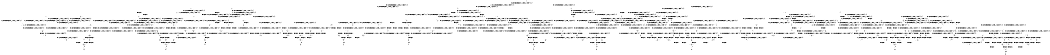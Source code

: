 digraph BCG {
size = "7, 10.5";
center = TRUE;
node [shape = circle];
0 [peripheries = 2];
0 -> 1 [label = "EX !0 !ATOMIC_EXCH_BRANCH (1, +1, TRUE, +1, 1, FALSE) !{0, 1, 2}"];
0 -> 2 [label = "EX !2 !ATOMIC_EXCH_BRANCH (1, +0, TRUE, +0, 1, TRUE) !{0, 1, 2}"];
0 -> 3 [label = "EX !1 !ATOMIC_EXCH_BRANCH (1, +1, TRUE, +1, 1, FALSE) !{0, 1, 2}"];
0 -> 4 [label = "EX !0 !ATOMIC_EXCH_BRANCH (1, +1, TRUE, +1, 1, FALSE) !{0, 1, 2}"];
1 -> 5 [label = "EX !2 !ATOMIC_EXCH_BRANCH (1, +0, TRUE, +0, 1, FALSE) !{0, 1, 2}"];
1 -> 6 [label = "EX !1 !ATOMIC_EXCH_BRANCH (1, +1, TRUE, +1, 1, TRUE) !{0, 1, 2}"];
1 -> 7 [label = "TERMINATE !0"];
2 -> 2 [label = "EX !2 !ATOMIC_EXCH_BRANCH (1, +0, TRUE, +0, 1, TRUE) !{0, 1, 2}"];
2 -> 8 [label = "EX !0 !ATOMIC_EXCH_BRANCH (1, +1, TRUE, +1, 1, FALSE) !{0, 1, 2}"];
2 -> 9 [label = "EX !1 !ATOMIC_EXCH_BRANCH (1, +1, TRUE, +1, 1, FALSE) !{0, 1, 2}"];
2 -> 10 [label = "EX !0 !ATOMIC_EXCH_BRANCH (1, +1, TRUE, +1, 1, FALSE) !{0, 1, 2}"];
3 -> 11 [label = "EX !0 !ATOMIC_EXCH_BRANCH (1, +1, TRUE, +1, 1, TRUE) !{0, 1, 2}"];
3 -> 12 [label = "EX !2 !ATOMIC_EXCH_BRANCH (1, +0, TRUE, +0, 1, FALSE) !{0, 1, 2}"];
3 -> 13 [label = "TERMINATE !1"];
3 -> 14 [label = "EX !0 !ATOMIC_EXCH_BRANCH (1, +1, TRUE, +1, 1, TRUE) !{0, 1, 2}"];
4 -> 15 [label = "EX !1 !ATOMIC_EXCH_BRANCH (1, +1, TRUE, +1, 1, TRUE) !{0, 1, 2}"];
4 -> 16 [label = "EX !2 !ATOMIC_EXCH_BRANCH (1, +0, TRUE, +0, 1, FALSE) !{0, 1, 2}"];
4 -> 17 [label = "EX !1 !ATOMIC_EXCH_BRANCH (1, +1, TRUE, +1, 1, TRUE) !{0, 1, 2}"];
4 -> 18 [label = "TERMINATE !0"];
5 -> 19 [label = "EX !1 !ATOMIC_EXCH_BRANCH (1, +1, TRUE, +1, 1, FALSE) !{0, 1, 2}"];
5 -> 20 [label = "TERMINATE !0"];
5 -> 21 [label = "TERMINATE !2"];
6 -> 6 [label = "EX !1 !ATOMIC_EXCH_BRANCH (1, +1, TRUE, +1, 1, TRUE) !{0, 1, 2}"];
6 -> 22 [label = "EX !2 !ATOMIC_EXCH_BRANCH (1, +0, TRUE, +0, 1, FALSE) !{0, 1, 2}"];
6 -> 23 [label = "TERMINATE !0"];
7 -> 24 [label = "EX !2 !ATOMIC_EXCH_BRANCH (1, +0, TRUE, +0, 1, FALSE) !{1, 2}"];
7 -> 25 [label = "EX !1 !ATOMIC_EXCH_BRANCH (1, +1, TRUE, +1, 1, TRUE) !{1, 2}"];
7 -> 26 [label = "EX !1 !ATOMIC_EXCH_BRANCH (1, +1, TRUE, +1, 1, TRUE) !{1, 2}"];
8 -> 5 [label = "EX !2 !ATOMIC_EXCH_BRANCH (1, +0, TRUE, +0, 1, FALSE) !{0, 1, 2}"];
8 -> 27 [label = "EX !1 !ATOMIC_EXCH_BRANCH (1, +1, TRUE, +1, 1, TRUE) !{0, 1, 2}"];
8 -> 28 [label = "TERMINATE !0"];
9 -> 12 [label = "EX !2 !ATOMIC_EXCH_BRANCH (1, +0, TRUE, +0, 1, FALSE) !{0, 1, 2}"];
9 -> 29 [label = "EX !0 !ATOMIC_EXCH_BRANCH (1, +1, TRUE, +1, 1, TRUE) !{0, 1, 2}"];
9 -> 30 [label = "TERMINATE !1"];
9 -> 31 [label = "EX !0 !ATOMIC_EXCH_BRANCH (1, +1, TRUE, +1, 1, TRUE) !{0, 1, 2}"];
10 -> 32 [label = "EX !1 !ATOMIC_EXCH_BRANCH (1, +1, TRUE, +1, 1, TRUE) !{0, 1, 2}"];
10 -> 16 [label = "EX !2 !ATOMIC_EXCH_BRANCH (1, +0, TRUE, +0, 1, FALSE) !{0, 1, 2}"];
10 -> 33 [label = "EX !1 !ATOMIC_EXCH_BRANCH (1, +1, TRUE, +1, 1, TRUE) !{0, 1, 2}"];
10 -> 34 [label = "TERMINATE !0"];
11 -> 11 [label = "EX !0 !ATOMIC_EXCH_BRANCH (1, +1, TRUE, +1, 1, TRUE) !{0, 1, 2}"];
11 -> 35 [label = "EX !2 !ATOMIC_EXCH_BRANCH (1, +0, TRUE, +0, 1, FALSE) !{0, 1, 2}"];
11 -> 36 [label = "TERMINATE !1"];
11 -> 14 [label = "EX !0 !ATOMIC_EXCH_BRANCH (1, +1, TRUE, +1, 1, TRUE) !{0, 1, 2}"];
12 -> 19 [label = "EX !0 !ATOMIC_EXCH_BRANCH (1, +1, TRUE, +1, 1, FALSE) !{0, 1, 2}"];
12 -> 37 [label = "TERMINATE !2"];
12 -> 38 [label = "TERMINATE !1"];
12 -> 39 [label = "EX !0 !ATOMIC_EXCH_BRANCH (1, +1, TRUE, +1, 1, FALSE) !{0, 1, 2}"];
13 -> 40 [label = "EX !0 !ATOMIC_EXCH_BRANCH (1, +1, TRUE, +1, 1, TRUE) !{0, 2}"];
13 -> 41 [label = "EX !2 !ATOMIC_EXCH_BRANCH (1, +0, TRUE, +0, 1, FALSE) !{0, 2}"];
13 -> 42 [label = "EX !0 !ATOMIC_EXCH_BRANCH (1, +1, TRUE, +1, 1, TRUE) !{0, 2}"];
14 -> 14 [label = "EX !0 !ATOMIC_EXCH_BRANCH (1, +1, TRUE, +1, 1, TRUE) !{0, 1, 2}"];
14 -> 43 [label = "EX !2 !ATOMIC_EXCH_BRANCH (1, +0, TRUE, +0, 1, FALSE) !{0, 1, 2}"];
14 -> 44 [label = "TERMINATE !1"];
15 -> 45 [label = "EX !2 !ATOMIC_EXCH_BRANCH (1, +0, TRUE, +0, 1, FALSE) !{0, 1, 2}"];
15 -> 15 [label = "EX !1 !ATOMIC_EXCH_BRANCH (1, +1, TRUE, +1, 1, TRUE) !{0, 1, 2}"];
15 -> 46 [label = "EX !2 !ATOMIC_EXCH_BRANCH (1, +0, TRUE, +0, 1, FALSE) !{0, 1, 2}"];
15 -> 47 [label = "TERMINATE !0"];
16 -> 48 [label = "EX !1 !ATOMIC_EXCH_BRANCH (1, +1, TRUE, +1, 1, FALSE) !{0, 1, 2}"];
16 -> 39 [label = "EX !1 !ATOMIC_EXCH_BRANCH (1, +1, TRUE, +1, 1, FALSE) !{0, 1, 2}"];
16 -> 49 [label = "TERMINATE !0"];
16 -> 50 [label = "TERMINATE !2"];
17 -> 15 [label = "EX !1 !ATOMIC_EXCH_BRANCH (1, +1, TRUE, +1, 1, TRUE) !{0, 1, 2}"];
17 -> 17 [label = "EX !1 !ATOMIC_EXCH_BRANCH (1, +1, TRUE, +1, 1, TRUE) !{0, 1, 2}"];
17 -> 51 [label = "EX !2 !ATOMIC_EXCH_BRANCH (1, +0, TRUE, +0, 1, FALSE) !{0, 1, 2}"];
17 -> 52 [label = "TERMINATE !0"];
18 -> 53 [label = "EX !2 !ATOMIC_EXCH_BRANCH (1, +0, TRUE, +0, 1, FALSE) !{1, 2}"];
18 -> 54 [label = "EX !1 !ATOMIC_EXCH_BRANCH (1, +1, TRUE, +1, 1, TRUE) !{1, 2}"];
19 -> 55 [label = "TERMINATE !0"];
19 -> 56 [label = "TERMINATE !2"];
19 -> 57 [label = "TERMINATE !1"];
20 -> 58 [label = "EX !1 !ATOMIC_EXCH_BRANCH (1, +1, TRUE, +1, 1, FALSE) !{1, 2}"];
20 -> 59 [label = "TERMINATE !2"];
20 -> 60 [label = "EX !1 !ATOMIC_EXCH_BRANCH (1, +1, TRUE, +1, 1, FALSE) !{1, 2}"];
21 -> 61 [label = "EX !1 !ATOMIC_EXCH_BRANCH (1, +1, TRUE, +1, 1, FALSE) !{0, 1}"];
21 -> 59 [label = "TERMINATE !0"];
22 -> 19 [label = "EX !1 !ATOMIC_EXCH_BRANCH (1, +1, TRUE, +1, 1, FALSE) !{0, 1, 2}"];
22 -> 62 [label = "TERMINATE !0"];
22 -> 63 [label = "TERMINATE !2"];
23 -> 25 [label = "EX !1 !ATOMIC_EXCH_BRANCH (1, +1, TRUE, +1, 1, TRUE) !{1, 2}"];
23 -> 64 [label = "EX !2 !ATOMIC_EXCH_BRANCH (1, +0, TRUE, +0, 1, FALSE) !{1, 2}"];
23 -> 26 [label = "EX !1 !ATOMIC_EXCH_BRANCH (1, +1, TRUE, +1, 1, TRUE) !{1, 2}"];
24 -> 58 [label = "EX !1 !ATOMIC_EXCH_BRANCH (1, +1, TRUE, +1, 1, FALSE) !{1, 2}"];
24 -> 59 [label = "TERMINATE !2"];
24 -> 60 [label = "EX !1 !ATOMIC_EXCH_BRANCH (1, +1, TRUE, +1, 1, FALSE) !{1, 2}"];
25 -> 25 [label = "EX !1 !ATOMIC_EXCH_BRANCH (1, +1, TRUE, +1, 1, TRUE) !{1, 2}"];
25 -> 64 [label = "EX !2 !ATOMIC_EXCH_BRANCH (1, +0, TRUE, +0, 1, FALSE) !{1, 2}"];
25 -> 26 [label = "EX !1 !ATOMIC_EXCH_BRANCH (1, +1, TRUE, +1, 1, TRUE) !{1, 2}"];
26 -> 65 [label = "EX !2 !ATOMIC_EXCH_BRANCH (1, +0, TRUE, +0, 1, FALSE) !{1, 2}"];
26 -> 26 [label = "EX !1 !ATOMIC_EXCH_BRANCH (1, +1, TRUE, +1, 1, TRUE) !{1, 2}"];
26 -> 66 [label = "EX !2 !ATOMIC_EXCH_BRANCH (1, +0, TRUE, +0, 1, FALSE) !{1, 2}"];
27 -> 27 [label = "EX !1 !ATOMIC_EXCH_BRANCH (1, +1, TRUE, +1, 1, TRUE) !{0, 1, 2}"];
27 -> 22 [label = "EX !2 !ATOMIC_EXCH_BRANCH (1, +0, TRUE, +0, 1, FALSE) !{0, 1, 2}"];
27 -> 67 [label = "TERMINATE !0"];
28 -> 24 [label = "EX !2 !ATOMIC_EXCH_BRANCH (1, +0, TRUE, +0, 1, FALSE) !{1, 2}"];
28 -> 68 [label = "EX !1 !ATOMIC_EXCH_BRANCH (1, +1, TRUE, +1, 1, TRUE) !{1, 2}"];
28 -> 69 [label = "EX !1 !ATOMIC_EXCH_BRANCH (1, +1, TRUE, +1, 1, TRUE) !{1, 2}"];
29 -> 29 [label = "EX !0 !ATOMIC_EXCH_BRANCH (1, +1, TRUE, +1, 1, TRUE) !{0, 1, 2}"];
29 -> 35 [label = "EX !2 !ATOMIC_EXCH_BRANCH (1, +0, TRUE, +0, 1, FALSE) !{0, 1, 2}"];
29 -> 70 [label = "TERMINATE !1"];
29 -> 31 [label = "EX !0 !ATOMIC_EXCH_BRANCH (1, +1, TRUE, +1, 1, TRUE) !{0, 1, 2}"];
30 -> 41 [label = "EX !2 !ATOMIC_EXCH_BRANCH (1, +0, TRUE, +0, 1, FALSE) !{0, 2}"];
30 -> 71 [label = "EX !0 !ATOMIC_EXCH_BRANCH (1, +1, TRUE, +1, 1, TRUE) !{0, 2}"];
30 -> 72 [label = "EX !0 !ATOMIC_EXCH_BRANCH (1, +1, TRUE, +1, 1, TRUE) !{0, 2}"];
31 -> 31 [label = "EX !0 !ATOMIC_EXCH_BRANCH (1, +1, TRUE, +1, 1, TRUE) !{0, 1, 2}"];
31 -> 43 [label = "EX !2 !ATOMIC_EXCH_BRANCH (1, +0, TRUE, +0, 1, FALSE) !{0, 1, 2}"];
31 -> 73 [label = "TERMINATE !1"];
32 -> 45 [label = "EX !2 !ATOMIC_EXCH_BRANCH (1, +0, TRUE, +0, 1, FALSE) !{0, 1, 2}"];
32 -> 32 [label = "EX !1 !ATOMIC_EXCH_BRANCH (1, +1, TRUE, +1, 1, TRUE) !{0, 1, 2}"];
32 -> 46 [label = "EX !2 !ATOMIC_EXCH_BRANCH (1, +0, TRUE, +0, 1, FALSE) !{0, 1, 2}"];
32 -> 74 [label = "TERMINATE !0"];
33 -> 32 [label = "EX !1 !ATOMIC_EXCH_BRANCH (1, +1, TRUE, +1, 1, TRUE) !{0, 1, 2}"];
33 -> 33 [label = "EX !1 !ATOMIC_EXCH_BRANCH (1, +1, TRUE, +1, 1, TRUE) !{0, 1, 2}"];
33 -> 51 [label = "EX !2 !ATOMIC_EXCH_BRANCH (1, +0, TRUE, +0, 1, FALSE) !{0, 1, 2}"];
33 -> 75 [label = "TERMINATE !0"];
34 -> 53 [label = "EX !2 !ATOMIC_EXCH_BRANCH (1, +0, TRUE, +0, 1, FALSE) !{1, 2}"];
34 -> 76 [label = "EX !1 !ATOMIC_EXCH_BRANCH (1, +1, TRUE, +1, 1, TRUE) !{1, 2}"];
35 -> 19 [label = "EX !0 !ATOMIC_EXCH_BRANCH (1, +1, TRUE, +1, 1, FALSE) !{0, 1, 2}"];
35 -> 77 [label = "TERMINATE !2"];
35 -> 78 [label = "TERMINATE !1"];
35 -> 39 [label = "EX !0 !ATOMIC_EXCH_BRANCH (1, +1, TRUE, +1, 1, FALSE) !{0, 1, 2}"];
36 -> 40 [label = "EX !0 !ATOMIC_EXCH_BRANCH (1, +1, TRUE, +1, 1, TRUE) !{0, 2}"];
36 -> 79 [label = "EX !2 !ATOMIC_EXCH_BRANCH (1, +0, TRUE, +0, 1, FALSE) !{0, 2}"];
36 -> 42 [label = "EX !0 !ATOMIC_EXCH_BRANCH (1, +1, TRUE, +1, 1, TRUE) !{0, 2}"];
37 -> 61 [label = "EX !0 !ATOMIC_EXCH_BRANCH (1, +1, TRUE, +1, 1, FALSE) !{0, 1}"];
37 -> 80 [label = "TERMINATE !1"];
37 -> 81 [label = "EX !0 !ATOMIC_EXCH_BRANCH (1, +1, TRUE, +1, 1, FALSE) !{0, 1}"];
38 -> 82 [label = "EX !0 !ATOMIC_EXCH_BRANCH (1, +1, TRUE, +1, 1, FALSE) !{0, 2}"];
38 -> 80 [label = "TERMINATE !2"];
38 -> 83 [label = "EX !0 !ATOMIC_EXCH_BRANCH (1, +1, TRUE, +1, 1, FALSE) !{0, 2}"];
39 -> 84 [label = "TERMINATE !0"];
39 -> 85 [label = "TERMINATE !2"];
39 -> 86 [label = "TERMINATE !1"];
40 -> 40 [label = "EX !0 !ATOMIC_EXCH_BRANCH (1, +1, TRUE, +1, 1, TRUE) !{0, 2}"];
40 -> 79 [label = "EX !2 !ATOMIC_EXCH_BRANCH (1, +0, TRUE, +0, 1, FALSE) !{0, 2}"];
40 -> 42 [label = "EX !0 !ATOMIC_EXCH_BRANCH (1, +1, TRUE, +1, 1, TRUE) !{0, 2}"];
41 -> 82 [label = "EX !0 !ATOMIC_EXCH_BRANCH (1, +1, TRUE, +1, 1, FALSE) !{0, 2}"];
41 -> 80 [label = "TERMINATE !2"];
41 -> 83 [label = "EX !0 !ATOMIC_EXCH_BRANCH (1, +1, TRUE, +1, 1, FALSE) !{0, 2}"];
42 -> 87 [label = "EX !2 !ATOMIC_EXCH_BRANCH (1, +0, TRUE, +0, 1, FALSE) !{0, 2}"];
42 -> 42 [label = "EX !0 !ATOMIC_EXCH_BRANCH (1, +1, TRUE, +1, 1, TRUE) !{0, 2}"];
42 -> 88 [label = "EX !2 !ATOMIC_EXCH_BRANCH (1, +0, TRUE, +0, 1, FALSE) !{0, 2}"];
43 -> 39 [label = "EX !0 !ATOMIC_EXCH_BRANCH (1, +1, TRUE, +1, 1, FALSE) !{0, 1, 2}"];
43 -> 89 [label = "TERMINATE !2"];
43 -> 90 [label = "TERMINATE !1"];
44 -> 91 [label = "EX !0 !ATOMIC_EXCH_BRANCH (1, +1, TRUE, +1, 1, TRUE) !{0, 2}"];
44 -> 92 [label = "EX !2 !ATOMIC_EXCH_BRANCH (1, +0, TRUE, +0, 1, FALSE) !{0, 2}"];
45 -> 93 [label = "EX !1 !ATOMIC_EXCH_BRANCH (1, +1, TRUE, +1, 1, FALSE) !{0, 1, 2}"];
45 -> 94 [label = "TERMINATE !0"];
45 -> 95 [label = "TERMINATE !2"];
46 -> 48 [label = "EX !1 !ATOMIC_EXCH_BRANCH (1, +1, TRUE, +1, 1, FALSE) !{0, 1, 2}"];
46 -> 96 [label = "TERMINATE !0"];
46 -> 97 [label = "TERMINATE !2"];
47 -> 98 [label = "EX !1 !ATOMIC_EXCH_BRANCH (1, +1, TRUE, +1, 1, TRUE) !{1, 2}"];
47 -> 99 [label = "EX !2 !ATOMIC_EXCH_BRANCH (1, +0, TRUE, +0, 1, FALSE) !{1, 2}"];
48 -> 100 [label = "TERMINATE !0"];
48 -> 101 [label = "TERMINATE !2"];
48 -> 102 [label = "TERMINATE !1"];
49 -> 103 [label = "EX !1 !ATOMIC_EXCH_BRANCH (1, +1, TRUE, +1, 1, FALSE) !{1, 2}"];
49 -> 104 [label = "TERMINATE !2"];
50 -> 105 [label = "EX !1 !ATOMIC_EXCH_BRANCH (1, +1, TRUE, +1, 1, FALSE) !{0, 1}"];
50 -> 104 [label = "TERMINATE !0"];
51 -> 48 [label = "EX !1 !ATOMIC_EXCH_BRANCH (1, +1, TRUE, +1, 1, FALSE) !{0, 1, 2}"];
51 -> 39 [label = "EX !1 !ATOMIC_EXCH_BRANCH (1, +1, TRUE, +1, 1, FALSE) !{0, 1, 2}"];
51 -> 106 [label = "TERMINATE !0"];
51 -> 107 [label = "TERMINATE !2"];
52 -> 54 [label = "EX !1 !ATOMIC_EXCH_BRANCH (1, +1, TRUE, +1, 1, TRUE) !{1, 2}"];
52 -> 108 [label = "EX !2 !ATOMIC_EXCH_BRANCH (1, +0, TRUE, +0, 1, FALSE) !{1, 2}"];
53 -> 103 [label = "EX !1 !ATOMIC_EXCH_BRANCH (1, +1, TRUE, +1, 1, FALSE) !{1, 2}"];
53 -> 104 [label = "TERMINATE !2"];
54 -> 54 [label = "EX !1 !ATOMIC_EXCH_BRANCH (1, +1, TRUE, +1, 1, TRUE) !{1, 2}"];
54 -> 108 [label = "EX !2 !ATOMIC_EXCH_BRANCH (1, +0, TRUE, +0, 1, FALSE) !{1, 2}"];
55 -> 109 [label = "TERMINATE !2"];
55 -> 110 [label = "TERMINATE !1"];
56 -> 109 [label = "TERMINATE !0"];
56 -> 111 [label = "TERMINATE !1"];
57 -> 110 [label = "TERMINATE !0"];
57 -> 111 [label = "TERMINATE !2"];
58 -> 109 [label = "TERMINATE !2"];
58 -> 110 [label = "TERMINATE !1"];
59 -> 112 [label = "EX !1 !ATOMIC_EXCH_BRANCH (1, +1, TRUE, +1, 1, FALSE) !{1}"];
59 -> 113 [label = "EX !1 !ATOMIC_EXCH_BRANCH (1, +1, TRUE, +1, 1, FALSE) !{1}"];
60 -> 114 [label = "TERMINATE !2"];
60 -> 115 [label = "TERMINATE !1"];
61 -> 109 [label = "TERMINATE !0"];
61 -> 111 [label = "TERMINATE !1"];
62 -> 58 [label = "EX !1 !ATOMIC_EXCH_BRANCH (1, +1, TRUE, +1, 1, FALSE) !{1, 2}"];
62 -> 116 [label = "TERMINATE !2"];
62 -> 60 [label = "EX !1 !ATOMIC_EXCH_BRANCH (1, +1, TRUE, +1, 1, FALSE) !{1, 2}"];
63 -> 61 [label = "EX !1 !ATOMIC_EXCH_BRANCH (1, +1, TRUE, +1, 1, FALSE) !{0, 1}"];
63 -> 116 [label = "TERMINATE !0"];
64 -> 58 [label = "EX !1 !ATOMIC_EXCH_BRANCH (1, +1, TRUE, +1, 1, FALSE) !{1, 2}"];
64 -> 116 [label = "TERMINATE !2"];
64 -> 60 [label = "EX !1 !ATOMIC_EXCH_BRANCH (1, +1, TRUE, +1, 1, FALSE) !{1, 2}"];
65 -> 117 [label = "EX !1 !ATOMIC_EXCH_BRANCH (1, +1, TRUE, +1, 1, FALSE) !{1, 2}"];
65 -> 118 [label = "TERMINATE !2"];
65 -> 60 [label = "EX !1 !ATOMIC_EXCH_BRANCH (1, +1, TRUE, +1, 1, FALSE) !{1, 2}"];
66 -> 60 [label = "EX !1 !ATOMIC_EXCH_BRANCH (1, +1, TRUE, +1, 1, FALSE) !{1, 2}"];
66 -> 119 [label = "TERMINATE !2"];
67 -> 68 [label = "EX !1 !ATOMIC_EXCH_BRANCH (1, +1, TRUE, +1, 1, TRUE) !{1, 2}"];
67 -> 64 [label = "EX !2 !ATOMIC_EXCH_BRANCH (1, +0, TRUE, +0, 1, FALSE) !{1, 2}"];
67 -> 69 [label = "EX !1 !ATOMIC_EXCH_BRANCH (1, +1, TRUE, +1, 1, TRUE) !{1, 2}"];
68 -> 68 [label = "EX !1 !ATOMIC_EXCH_BRANCH (1, +1, TRUE, +1, 1, TRUE) !{1, 2}"];
68 -> 64 [label = "EX !2 !ATOMIC_EXCH_BRANCH (1, +0, TRUE, +0, 1, FALSE) !{1, 2}"];
68 -> 69 [label = "EX !1 !ATOMIC_EXCH_BRANCH (1, +1, TRUE, +1, 1, TRUE) !{1, 2}"];
69 -> 65 [label = "EX !2 !ATOMIC_EXCH_BRANCH (1, +0, TRUE, +0, 1, FALSE) !{1, 2}"];
69 -> 69 [label = "EX !1 !ATOMIC_EXCH_BRANCH (1, +1, TRUE, +1, 1, TRUE) !{1, 2}"];
69 -> 66 [label = "EX !2 !ATOMIC_EXCH_BRANCH (1, +0, TRUE, +0, 1, FALSE) !{1, 2}"];
70 -> 71 [label = "EX !0 !ATOMIC_EXCH_BRANCH (1, +1, TRUE, +1, 1, TRUE) !{0, 2}"];
70 -> 79 [label = "EX !2 !ATOMIC_EXCH_BRANCH (1, +0, TRUE, +0, 1, FALSE) !{0, 2}"];
70 -> 72 [label = "EX !0 !ATOMIC_EXCH_BRANCH (1, +1, TRUE, +1, 1, TRUE) !{0, 2}"];
71 -> 71 [label = "EX !0 !ATOMIC_EXCH_BRANCH (1, +1, TRUE, +1, 1, TRUE) !{0, 2}"];
71 -> 79 [label = "EX !2 !ATOMIC_EXCH_BRANCH (1, +0, TRUE, +0, 1, FALSE) !{0, 2}"];
71 -> 72 [label = "EX !0 !ATOMIC_EXCH_BRANCH (1, +1, TRUE, +1, 1, TRUE) !{0, 2}"];
72 -> 87 [label = "EX !2 !ATOMIC_EXCH_BRANCH (1, +0, TRUE, +0, 1, FALSE) !{0, 2}"];
72 -> 72 [label = "EX !0 !ATOMIC_EXCH_BRANCH (1, +1, TRUE, +1, 1, TRUE) !{0, 2}"];
72 -> 88 [label = "EX !2 !ATOMIC_EXCH_BRANCH (1, +0, TRUE, +0, 1, FALSE) !{0, 2}"];
73 -> 120 [label = "EX !0 !ATOMIC_EXCH_BRANCH (1, +1, TRUE, +1, 1, TRUE) !{0, 2}"];
73 -> 92 [label = "EX !2 !ATOMIC_EXCH_BRANCH (1, +0, TRUE, +0, 1, FALSE) !{0, 2}"];
74 -> 121 [label = "EX !1 !ATOMIC_EXCH_BRANCH (1, +1, TRUE, +1, 1, TRUE) !{1, 2}"];
74 -> 99 [label = "EX !2 !ATOMIC_EXCH_BRANCH (1, +0, TRUE, +0, 1, FALSE) !{1, 2}"];
75 -> 76 [label = "EX !1 !ATOMIC_EXCH_BRANCH (1, +1, TRUE, +1, 1, TRUE) !{1, 2}"];
75 -> 108 [label = "EX !2 !ATOMIC_EXCH_BRANCH (1, +0, TRUE, +0, 1, FALSE) !{1, 2}"];
76 -> 76 [label = "EX !1 !ATOMIC_EXCH_BRANCH (1, +1, TRUE, +1, 1, TRUE) !{1, 2}"];
76 -> 108 [label = "EX !2 !ATOMIC_EXCH_BRANCH (1, +0, TRUE, +0, 1, FALSE) !{1, 2}"];
77 -> 61 [label = "EX !0 !ATOMIC_EXCH_BRANCH (1, +1, TRUE, +1, 1, FALSE) !{0, 1}"];
77 -> 122 [label = "TERMINATE !1"];
77 -> 81 [label = "EX !0 !ATOMIC_EXCH_BRANCH (1, +1, TRUE, +1, 1, FALSE) !{0, 1}"];
78 -> 82 [label = "EX !0 !ATOMIC_EXCH_BRANCH (1, +1, TRUE, +1, 1, FALSE) !{0, 2}"];
78 -> 122 [label = "TERMINATE !2"];
78 -> 83 [label = "EX !0 !ATOMIC_EXCH_BRANCH (1, +1, TRUE, +1, 1, FALSE) !{0, 2}"];
79 -> 82 [label = "EX !0 !ATOMIC_EXCH_BRANCH (1, +1, TRUE, +1, 1, FALSE) !{0, 2}"];
79 -> 122 [label = "TERMINATE !2"];
79 -> 83 [label = "EX !0 !ATOMIC_EXCH_BRANCH (1, +1, TRUE, +1, 1, FALSE) !{0, 2}"];
80 -> 123 [label = "EX !0 !ATOMIC_EXCH_BRANCH (1, +1, TRUE, +1, 1, FALSE) !{0}"];
80 -> 124 [label = "EX !0 !ATOMIC_EXCH_BRANCH (1, +1, TRUE, +1, 1, FALSE) !{0}"];
81 -> 125 [label = "TERMINATE !0"];
81 -> 126 [label = "TERMINATE !1"];
82 -> 110 [label = "TERMINATE !0"];
82 -> 111 [label = "TERMINATE !2"];
83 -> 127 [label = "TERMINATE !0"];
83 -> 128 [label = "TERMINATE !2"];
84 -> 129 [label = "TERMINATE !2"];
84 -> 130 [label = "TERMINATE !1"];
85 -> 129 [label = "TERMINATE !0"];
85 -> 131 [label = "TERMINATE !1"];
86 -> 130 [label = "TERMINATE !0"];
86 -> 131 [label = "TERMINATE !2"];
87 -> 132 [label = "EX !0 !ATOMIC_EXCH_BRANCH (1, +1, TRUE, +1, 1, FALSE) !{0, 2}"];
87 -> 133 [label = "TERMINATE !2"];
87 -> 83 [label = "EX !0 !ATOMIC_EXCH_BRANCH (1, +1, TRUE, +1, 1, FALSE) !{0, 2}"];
88 -> 83 [label = "EX !0 !ATOMIC_EXCH_BRANCH (1, +1, TRUE, +1, 1, FALSE) !{0, 2}"];
88 -> 134 [label = "TERMINATE !2"];
89 -> 105 [label = "EX !0 !ATOMIC_EXCH_BRANCH (1, +1, TRUE, +1, 1, FALSE) !{0, 1}"];
89 -> 135 [label = "TERMINATE !1"];
90 -> 136 [label = "EX !0 !ATOMIC_EXCH_BRANCH (1, +1, TRUE, +1, 1, FALSE) !{0, 2}"];
90 -> 135 [label = "TERMINATE !2"];
91 -> 91 [label = "EX !0 !ATOMIC_EXCH_BRANCH (1, +1, TRUE, +1, 1, TRUE) !{0, 2}"];
91 -> 92 [label = "EX !2 !ATOMIC_EXCH_BRANCH (1, +0, TRUE, +0, 1, FALSE) !{0, 2}"];
92 -> 136 [label = "EX !0 !ATOMIC_EXCH_BRANCH (1, +1, TRUE, +1, 1, FALSE) !{0, 2}"];
92 -> 135 [label = "TERMINATE !2"];
93 -> 137 [label = "TERMINATE !0"];
93 -> 138 [label = "TERMINATE !2"];
93 -> 139 [label = "TERMINATE !1"];
94 -> 140 [label = "EX !1 !ATOMIC_EXCH_BRANCH (1, +1, TRUE, +1, 1, FALSE) !{1, 2}"];
94 -> 141 [label = "TERMINATE !2"];
95 -> 142 [label = "EX !1 !ATOMIC_EXCH_BRANCH (1, +1, TRUE, +1, 1, FALSE) !{0, 1}"];
95 -> 141 [label = "TERMINATE !0"];
96 -> 143 [label = "EX !1 !ATOMIC_EXCH_BRANCH (1, +1, TRUE, +1, 1, FALSE) !{1, 2}"];
96 -> 144 [label = "TERMINATE !2"];
97 -> 145 [label = "EX !1 !ATOMIC_EXCH_BRANCH (1, +1, TRUE, +1, 1, FALSE) !{0, 1}"];
97 -> 144 [label = "TERMINATE !0"];
98 -> 98 [label = "EX !1 !ATOMIC_EXCH_BRANCH (1, +1, TRUE, +1, 1, TRUE) !{1, 2}"];
98 -> 99 [label = "EX !2 !ATOMIC_EXCH_BRANCH (1, +0, TRUE, +0, 1, FALSE) !{1, 2}"];
99 -> 143 [label = "EX !1 !ATOMIC_EXCH_BRANCH (1, +1, TRUE, +1, 1, FALSE) !{1, 2}"];
99 -> 144 [label = "TERMINATE !2"];
100 -> 146 [label = "TERMINATE !2"];
100 -> 147 [label = "TERMINATE !1"];
101 -> 146 [label = "TERMINATE !0"];
101 -> 148 [label = "TERMINATE !1"];
102 -> 147 [label = "TERMINATE !0"];
102 -> 148 [label = "TERMINATE !2"];
103 -> 129 [label = "TERMINATE !2"];
103 -> 130 [label = "TERMINATE !1"];
104 -> 149 [label = "EX !1 !ATOMIC_EXCH_BRANCH (1, +1, TRUE, +1, 1, FALSE) !{1}"];
105 -> 129 [label = "TERMINATE !0"];
105 -> 131 [label = "TERMINATE !1"];
106 -> 103 [label = "EX !1 !ATOMIC_EXCH_BRANCH (1, +1, TRUE, +1, 1, FALSE) !{1, 2}"];
106 -> 150 [label = "TERMINATE !2"];
107 -> 105 [label = "EX !1 !ATOMIC_EXCH_BRANCH (1, +1, TRUE, +1, 1, FALSE) !{0, 1}"];
107 -> 150 [label = "TERMINATE !0"];
108 -> 103 [label = "EX !1 !ATOMIC_EXCH_BRANCH (1, +1, TRUE, +1, 1, FALSE) !{1, 2}"];
108 -> 150 [label = "TERMINATE !2"];
109 -> 151 [label = "TERMINATE !1"];
110 -> 151 [label = "TERMINATE !2"];
111 -> 151 [label = "TERMINATE !0"];
112 -> 151 [label = "TERMINATE !1"];
113 -> 152 [label = "TERMINATE !1"];
114 -> 153 [label = "TERMINATE !1"];
115 -> 153 [label = "TERMINATE !2"];
116 -> 112 [label = "EX !1 !ATOMIC_EXCH_BRANCH (1, +1, TRUE, +1, 1, FALSE) !{1}"];
116 -> 113 [label = "EX !1 !ATOMIC_EXCH_BRANCH (1, +1, TRUE, +1, 1, FALSE) !{1}"];
117 -> 154 [label = "TERMINATE !2"];
117 -> 155 [label = "TERMINATE !1"];
118 -> 156 [label = "EX !1 !ATOMIC_EXCH_BRANCH (1, +1, TRUE, +1, 1, FALSE) !{1}"];
119 -> 157 [label = "EX !1 !ATOMIC_EXCH_BRANCH (1, +1, TRUE, +1, 1, FALSE) !{1}"];
120 -> 120 [label = "EX !0 !ATOMIC_EXCH_BRANCH (1, +1, TRUE, +1, 1, TRUE) !{0, 2}"];
120 -> 92 [label = "EX !2 !ATOMIC_EXCH_BRANCH (1, +0, TRUE, +0, 1, FALSE) !{0, 2}"];
121 -> 121 [label = "EX !1 !ATOMIC_EXCH_BRANCH (1, +1, TRUE, +1, 1, TRUE) !{1, 2}"];
121 -> 99 [label = "EX !2 !ATOMIC_EXCH_BRANCH (1, +0, TRUE, +0, 1, FALSE) !{1, 2}"];
122 -> 123 [label = "EX !0 !ATOMIC_EXCH_BRANCH (1, +1, TRUE, +1, 1, FALSE) !{0}"];
122 -> 124 [label = "EX !0 !ATOMIC_EXCH_BRANCH (1, +1, TRUE, +1, 1, FALSE) !{0}"];
123 -> 151 [label = "TERMINATE !0"];
124 -> 158 [label = "TERMINATE !0"];
125 -> 159 [label = "TERMINATE !1"];
126 -> 159 [label = "TERMINATE !0"];
127 -> 160 [label = "TERMINATE !2"];
128 -> 160 [label = "TERMINATE !0"];
129 -> 161 [label = "TERMINATE !1"];
130 -> 161 [label = "TERMINATE !2"];
131 -> 161 [label = "TERMINATE !0"];
132 -> 162 [label = "TERMINATE !0"];
132 -> 163 [label = "TERMINATE !2"];
133 -> 164 [label = "EX !0 !ATOMIC_EXCH_BRANCH (1, +1, TRUE, +1, 1, FALSE) !{0}"];
134 -> 165 [label = "EX !0 !ATOMIC_EXCH_BRANCH (1, +1, TRUE, +1, 1, FALSE) !{0}"];
135 -> 166 [label = "EX !0 !ATOMIC_EXCH_BRANCH (1, +1, TRUE, +1, 1, FALSE) !{0}"];
136 -> 130 [label = "TERMINATE !0"];
136 -> 131 [label = "TERMINATE !2"];
137 -> 167 [label = "TERMINATE !2"];
137 -> 168 [label = "TERMINATE !1"];
138 -> 167 [label = "TERMINATE !0"];
138 -> 169 [label = "TERMINATE !1"];
139 -> 168 [label = "TERMINATE !0"];
139 -> 169 [label = "TERMINATE !2"];
140 -> 167 [label = "TERMINATE !2"];
140 -> 168 [label = "TERMINATE !1"];
141 -> 170 [label = "EX !1 !ATOMIC_EXCH_BRANCH (1, +1, TRUE, +1, 1, FALSE) !{1}"];
142 -> 167 [label = "TERMINATE !0"];
142 -> 169 [label = "TERMINATE !1"];
143 -> 146 [label = "TERMINATE !2"];
143 -> 147 [label = "TERMINATE !1"];
144 -> 171 [label = "EX !1 !ATOMIC_EXCH_BRANCH (1, +1, TRUE, +1, 1, FALSE) !{1}"];
145 -> 146 [label = "TERMINATE !0"];
145 -> 148 [label = "TERMINATE !1"];
146 -> 172 [label = "TERMINATE !1"];
147 -> 172 [label = "TERMINATE !2"];
148 -> 172 [label = "TERMINATE !0"];
149 -> 161 [label = "TERMINATE !1"];
150 -> 149 [label = "EX !1 !ATOMIC_EXCH_BRANCH (1, +1, TRUE, +1, 1, FALSE) !{1}"];
151 -> 173 [label = "exit"];
152 -> 174 [label = "exit"];
153 -> 175 [label = "exit"];
154 -> 176 [label = "TERMINATE !1"];
155 -> 176 [label = "TERMINATE !2"];
156 -> 176 [label = "TERMINATE !1"];
157 -> 153 [label = "TERMINATE !1"];
158 -> 177 [label = "exit"];
159 -> 178 [label = "exit"];
160 -> 179 [label = "exit"];
161 -> 180 [label = "exit"];
162 -> 181 [label = "TERMINATE !2"];
163 -> 181 [label = "TERMINATE !0"];
164 -> 181 [label = "TERMINATE !0"];
165 -> 160 [label = "TERMINATE !0"];
166 -> 161 [label = "TERMINATE !0"];
167 -> 182 [label = "TERMINATE !1"];
168 -> 182 [label = "TERMINATE !2"];
169 -> 182 [label = "TERMINATE !0"];
170 -> 182 [label = "TERMINATE !1"];
171 -> 172 [label = "TERMINATE !1"];
172 -> 183 [label = "exit"];
176 -> 184 [label = "exit"];
181 -> 185 [label = "exit"];
182 -> 186 [label = "exit"];
}
